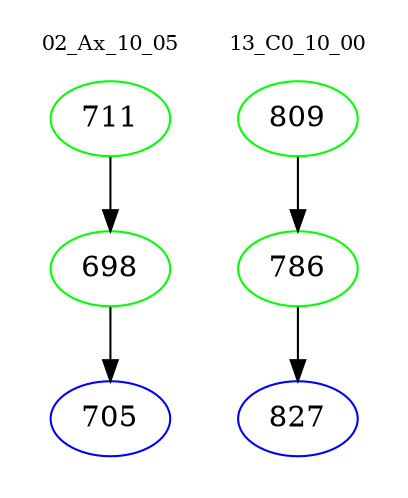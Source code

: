 digraph{
subgraph cluster_0 {
color = white
label = "02_Ax_10_05";
fontsize=10;
T0_711 [label="711", color="green"]
T0_711 -> T0_698 [color="black"]
T0_698 [label="698", color="green"]
T0_698 -> T0_705 [color="black"]
T0_705 [label="705", color="blue"]
}
subgraph cluster_1 {
color = white
label = "13_C0_10_00";
fontsize=10;
T1_809 [label="809", color="green"]
T1_809 -> T1_786 [color="black"]
T1_786 [label="786", color="green"]
T1_786 -> T1_827 [color="black"]
T1_827 [label="827", color="blue"]
}
}
